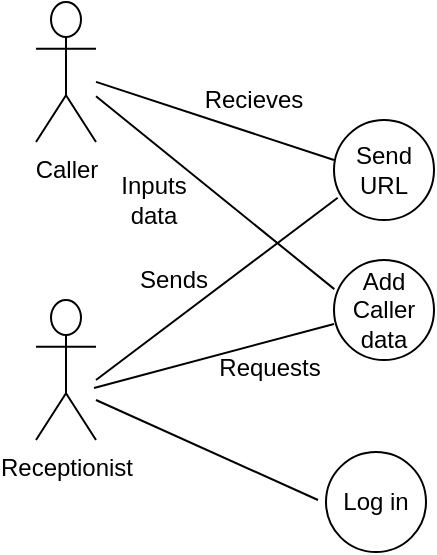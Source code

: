 <mxfile version="14.4.4" type="device"><diagram id="v3Z9ghFGOanwwCONfXYY" name="Page-1"><mxGraphModel dx="541" dy="351" grid="1" gridSize="4" guides="1" tooltips="1" connect="1" arrows="1" fold="1" page="1" pageScale="1" pageWidth="827" pageHeight="1169" math="0" shadow="0"><root><mxCell id="0"/><mxCell id="1" parent="0"/><mxCell id="UQE2URxSw3J_zUpQOYKw-6" value="Caller&lt;br&gt;" style="shape=umlActor;verticalLabelPosition=bottom;verticalAlign=top;html=1;outlineConnect=0;labelBackgroundColor=none;labelPosition=center;align=center;" vertex="1" parent="1"><mxGeometry x="131" y="71" width="30" height="70" as="geometry"/></mxCell><mxCell id="UQE2URxSw3J_zUpQOYKw-7" value="Receptionist&lt;br&gt;" style="shape=umlActor;verticalLabelPosition=bottom;verticalAlign=top;html=1;outlineConnect=0;labelBackgroundColor=none;labelPosition=center;align=center;" vertex="1" parent="1"><mxGeometry x="131" y="220" width="30" height="70" as="geometry"/></mxCell><mxCell id="UQE2URxSw3J_zUpQOYKw-10" value="Log in" style="ellipse;whiteSpace=wrap;html=1;aspect=fixed;labelBackgroundColor=none;fontColor=#000000;" vertex="1" parent="1"><mxGeometry x="276" y="296" width="50" height="50" as="geometry"/></mxCell><mxCell id="UQE2URxSw3J_zUpQOYKw-13" value="" style="endArrow=none;html=1;fontColor=#000000;endFill=0;" edge="1" parent="1"><mxGeometry width="50" height="50" relative="1" as="geometry"><mxPoint x="161" y="270" as="sourcePoint"/><mxPoint x="272" y="320" as="targetPoint"/></mxGeometry></mxCell><mxCell id="UQE2URxSw3J_zUpQOYKw-15" value="Send URL" style="ellipse;whiteSpace=wrap;html=1;aspect=fixed;labelBackgroundColor=none;fontColor=#000000;" vertex="1" parent="1"><mxGeometry x="280" y="130" width="50" height="50" as="geometry"/></mxCell><mxCell id="UQE2URxSw3J_zUpQOYKw-16" value="" style="endArrow=none;html=1;fontColor=#000000;entryX=0.037;entryY=0.777;entryDx=0;entryDy=0;entryPerimeter=0;endFill=0;" edge="1" parent="1" target="UQE2URxSw3J_zUpQOYKw-15"><mxGeometry width="50" height="50" relative="1" as="geometry"><mxPoint x="161" y="260" as="sourcePoint"/><mxPoint x="211" y="210" as="targetPoint"/></mxGeometry></mxCell><mxCell id="UQE2URxSw3J_zUpQOYKw-17" value="Sends" style="text;html=1;strokeColor=none;fillColor=none;align=center;verticalAlign=middle;whiteSpace=wrap;rounded=0;labelBackgroundColor=none;fontColor=#000000;" vertex="1" parent="1"><mxGeometry x="180" y="200" width="40" height="20" as="geometry"/></mxCell><mxCell id="UQE2URxSw3J_zUpQOYKw-20" value="" style="endArrow=none;html=1;strokeColor=#000000;fontColor=#000000;endFill=0;entryX=0;entryY=0.4;entryDx=0;entryDy=0;entryPerimeter=0;" edge="1" parent="1" source="UQE2URxSw3J_zUpQOYKw-6" target="UQE2URxSw3J_zUpQOYKw-15"><mxGeometry width="50" height="50" relative="1" as="geometry"><mxPoint x="160" y="121" as="sourcePoint"/><mxPoint x="260" y="158" as="targetPoint"/></mxGeometry></mxCell><mxCell id="UQE2URxSw3J_zUpQOYKw-21" value="Recieves" style="text;html=1;strokeColor=none;fillColor=none;align=center;verticalAlign=middle;whiteSpace=wrap;rounded=0;labelBackgroundColor=none;fontColor=#000000;" vertex="1" parent="1"><mxGeometry x="220" y="110" width="40" height="20" as="geometry"/></mxCell><mxCell id="UQE2URxSw3J_zUpQOYKw-22" value="Add Caller data" style="ellipse;whiteSpace=wrap;html=1;aspect=fixed;labelBackgroundColor=none;fontColor=#000000;" vertex="1" parent="1"><mxGeometry x="280" y="200" width="50" height="50" as="geometry"/></mxCell><mxCell id="UQE2URxSw3J_zUpQOYKw-23" value="" style="endArrow=none;html=1;strokeColor=#000000;fontColor=#000000;entryX=0.003;entryY=0.291;entryDx=0;entryDy=0;entryPerimeter=0;endFill=0;" edge="1" parent="1" source="UQE2URxSw3J_zUpQOYKw-6" target="UQE2URxSw3J_zUpQOYKw-22"><mxGeometry width="50" height="50" relative="1" as="geometry"><mxPoint x="260" y="220" as="sourcePoint"/><mxPoint x="310" y="170" as="targetPoint"/></mxGeometry></mxCell><mxCell id="UQE2URxSw3J_zUpQOYKw-24" value="Inputs data" style="text;html=1;strokeColor=none;fillColor=none;align=center;verticalAlign=middle;whiteSpace=wrap;rounded=0;labelBackgroundColor=none;fontColor=#000000;" vertex="1" parent="1"><mxGeometry x="170" y="160" width="40" height="20" as="geometry"/></mxCell><mxCell id="UQE2URxSw3J_zUpQOYKw-25" value="" style="endArrow=none;html=1;strokeColor=#000000;fontColor=#000000;entryX=0;entryY=0.64;entryDx=0;entryDy=0;entryPerimeter=0;endFill=0;" edge="1" parent="1" target="UQE2URxSw3J_zUpQOYKw-22"><mxGeometry width="50" height="50" relative="1" as="geometry"><mxPoint x="160" y="264" as="sourcePoint"/><mxPoint x="290" y="220" as="targetPoint"/></mxGeometry></mxCell><mxCell id="UQE2URxSw3J_zUpQOYKw-26" value="Requests" style="text;html=1;strokeColor=none;fillColor=none;align=center;verticalAlign=middle;whiteSpace=wrap;rounded=0;labelBackgroundColor=none;fontColor=#000000;" vertex="1" parent="1"><mxGeometry x="228" y="244" width="40" height="20" as="geometry"/></mxCell></root></mxGraphModel></diagram></mxfile>